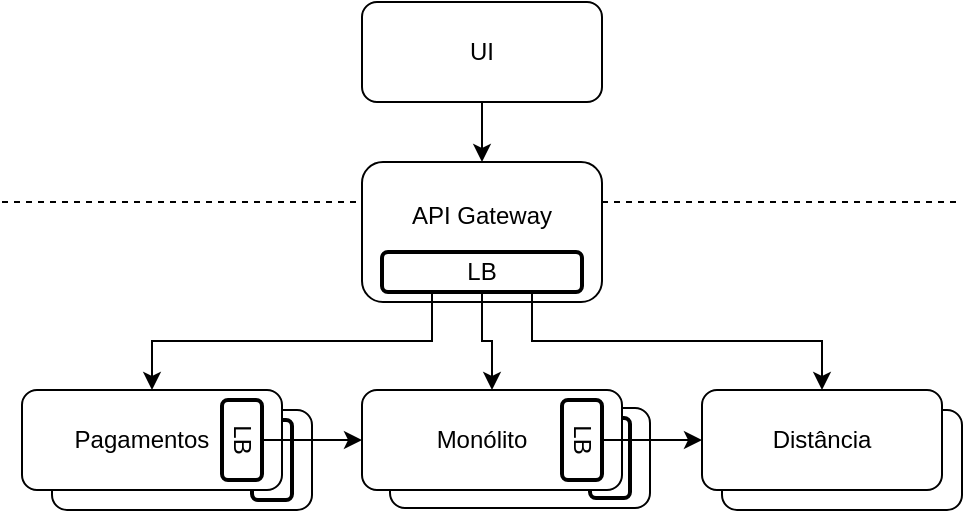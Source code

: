 <mxfile version="12.5.1" type="device"><diagram id="5K764wjxcECSokOcxsUo" name="Page-1"><mxGraphModel dx="868" dy="1617" grid="1" gridSize="10" guides="1" tooltips="1" connect="1" arrows="1" fold="1" page="1" pageScale="1" pageWidth="827" pageHeight="1169" math="0" shadow="0"><root><mxCell id="0"/><mxCell id="1" parent="0"/><mxCell id="ouHZ81cJ5sNNAB9O1Dro-61" value="Distância" style="rounded=1;whiteSpace=wrap;html=1;spacingRight=0;" vertex="1" parent="1"><mxGeometry x="440" y="114" width="120" height="50" as="geometry"/></mxCell><mxCell id="ouHZ81cJ5sNNAB9O1Dro-54" value="" style="group" vertex="1" connectable="0" parent="1"><mxGeometry x="105" y="114" width="130" height="50" as="geometry"/></mxCell><mxCell id="ouHZ81cJ5sNNAB9O1Dro-55" value="" style="group" vertex="1" connectable="0" parent="ouHZ81cJ5sNNAB9O1Dro-54"><mxGeometry width="130" height="50" as="geometry"/></mxCell><mxCell id="ouHZ81cJ5sNNAB9O1Dro-56" value="Pagamentos" style="rounded=1;whiteSpace=wrap;html=1;spacingRight=10;" vertex="1" parent="ouHZ81cJ5sNNAB9O1Dro-55"><mxGeometry width="130" height="50" as="geometry"/></mxCell><mxCell id="ouHZ81cJ5sNNAB9O1Dro-57" value="LB" style="rounded=1;whiteSpace=wrap;html=1;strokeWidth=2;rotation=90;" vertex="1" parent="ouHZ81cJ5sNNAB9O1Dro-55"><mxGeometry x="90" y="15" width="40" height="20" as="geometry"/></mxCell><mxCell id="ouHZ81cJ5sNNAB9O1Dro-18" value="" style="endArrow=none;dashed=1;html=1;" edge="1" parent="1"><mxGeometry width="50" height="50" relative="1" as="geometry"><mxPoint x="80" y="10" as="sourcePoint"/><mxPoint x="560" y="10" as="targetPoint"/></mxGeometry></mxCell><mxCell id="ouHZ81cJ5sNNAB9O1Dro-4" value="API Gateway" style="rounded=1;whiteSpace=wrap;html=1;spacingBottom=16;" vertex="1" parent="1"><mxGeometry x="260" y="-10" width="120" height="70" as="geometry"/></mxCell><mxCell id="ouHZ81cJ5sNNAB9O1Dro-17" style="edgeStyle=orthogonalEdgeStyle;rounded=0;orthogonalLoop=1;jettySize=auto;html=1;exitX=0.5;exitY=1;exitDx=0;exitDy=0;entryX=0.5;entryY=0;entryDx=0;entryDy=0;" edge="1" parent="1" source="ouHZ81cJ5sNNAB9O1Dro-16" target="ouHZ81cJ5sNNAB9O1Dro-4"><mxGeometry relative="1" as="geometry"/></mxCell><mxCell id="ouHZ81cJ5sNNAB9O1Dro-16" value="UI" style="rounded=1;whiteSpace=wrap;html=1;" vertex="1" parent="1"><mxGeometry x="260" y="-90" width="120" height="50" as="geometry"/></mxCell><mxCell id="ouHZ81cJ5sNNAB9O1Dro-27" value="" style="group" vertex="1" connectable="0" parent="1"><mxGeometry x="90" y="104" width="130" height="50" as="geometry"/></mxCell><mxCell id="ouHZ81cJ5sNNAB9O1Dro-50" value="" style="group" vertex="1" connectable="0" parent="ouHZ81cJ5sNNAB9O1Dro-27"><mxGeometry width="130" height="50" as="geometry"/></mxCell><mxCell id="ouHZ81cJ5sNNAB9O1Dro-1" value="Pagamentos" style="rounded=1;whiteSpace=wrap;html=1;spacingRight=10;" vertex="1" parent="ouHZ81cJ5sNNAB9O1Dro-50"><mxGeometry width="130" height="50" as="geometry"/></mxCell><mxCell id="ouHZ81cJ5sNNAB9O1Dro-26" value="LB" style="rounded=1;whiteSpace=wrap;html=1;strokeWidth=2;rotation=90;" vertex="1" parent="ouHZ81cJ5sNNAB9O1Dro-50"><mxGeometry x="90" y="15" width="40" height="20" as="geometry"/></mxCell><mxCell id="ouHZ81cJ5sNNAB9O1Dro-28" value="" style="group" vertex="1" connectable="0" parent="1"><mxGeometry x="260" y="104" width="140" height="56" as="geometry"/></mxCell><mxCell id="ouHZ81cJ5sNNAB9O1Dro-58" value="" style="group" vertex="1" connectable="0" parent="ouHZ81cJ5sNNAB9O1Dro-28"><mxGeometry x="14" y="9" width="130" height="50" as="geometry"/></mxCell><mxCell id="ouHZ81cJ5sNNAB9O1Dro-59" value="Monólito" style="rounded=1;whiteSpace=wrap;html=1;spacingRight=10;" vertex="1" parent="ouHZ81cJ5sNNAB9O1Dro-58"><mxGeometry width="130" height="50" as="geometry"/></mxCell><mxCell id="ouHZ81cJ5sNNAB9O1Dro-60" value="LB" style="rounded=1;whiteSpace=wrap;html=1;strokeWidth=2;rotation=90;" vertex="1" parent="ouHZ81cJ5sNNAB9O1Dro-58"><mxGeometry x="90" y="15" width="40" height="20" as="geometry"/></mxCell><mxCell id="ouHZ81cJ5sNNAB9O1Dro-29" value="Monólito" style="rounded=1;whiteSpace=wrap;html=1;spacingRight=10;" vertex="1" parent="ouHZ81cJ5sNNAB9O1Dro-28"><mxGeometry width="130" height="50" as="geometry"/></mxCell><mxCell id="ouHZ81cJ5sNNAB9O1Dro-30" value="LB" style="rounded=1;whiteSpace=wrap;html=1;strokeWidth=2;rotation=90;" vertex="1" parent="ouHZ81cJ5sNNAB9O1Dro-28"><mxGeometry x="90" y="15" width="40" height="20" as="geometry"/></mxCell><mxCell id="ouHZ81cJ5sNNAB9O1Dro-32" value="Distância" style="rounded=1;whiteSpace=wrap;html=1;spacingRight=0;" vertex="1" parent="1"><mxGeometry x="430" y="104" width="120" height="50" as="geometry"/></mxCell><mxCell id="ouHZ81cJ5sNNAB9O1Dro-42" style="edgeStyle=orthogonalEdgeStyle;rounded=0;orthogonalLoop=1;jettySize=auto;html=1;exitX=0.5;exitY=1;exitDx=0;exitDy=0;entryX=0.5;entryY=0;entryDx=0;entryDy=0;endArrow=classic;endFill=1;" edge="1" parent="1" source="ouHZ81cJ5sNNAB9O1Dro-34" target="ouHZ81cJ5sNNAB9O1Dro-29"><mxGeometry relative="1" as="geometry"/></mxCell><mxCell id="ouHZ81cJ5sNNAB9O1Dro-43" style="edgeStyle=orthogonalEdgeStyle;rounded=0;orthogonalLoop=1;jettySize=auto;html=1;exitX=0.25;exitY=1;exitDx=0;exitDy=0;entryX=0.5;entryY=0;entryDx=0;entryDy=0;endArrow=classic;endFill=1;" edge="1" parent="1" source="ouHZ81cJ5sNNAB9O1Dro-34" target="ouHZ81cJ5sNNAB9O1Dro-1"><mxGeometry relative="1" as="geometry"/></mxCell><mxCell id="ouHZ81cJ5sNNAB9O1Dro-44" style="edgeStyle=orthogonalEdgeStyle;rounded=0;orthogonalLoop=1;jettySize=auto;html=1;exitX=0.75;exitY=1;exitDx=0;exitDy=0;endArrow=classic;endFill=1;" edge="1" parent="1" source="ouHZ81cJ5sNNAB9O1Dro-34" target="ouHZ81cJ5sNNAB9O1Dro-32"><mxGeometry relative="1" as="geometry"/></mxCell><mxCell id="ouHZ81cJ5sNNAB9O1Dro-34" value="LB" style="rounded=1;whiteSpace=wrap;html=1;strokeWidth=2;rotation=0;" vertex="1" parent="1"><mxGeometry x="270" y="35" width="100" height="20" as="geometry"/></mxCell><mxCell id="ouHZ81cJ5sNNAB9O1Dro-45" style="edgeStyle=orthogonalEdgeStyle;rounded=0;orthogonalLoop=1;jettySize=auto;html=1;exitX=0.5;exitY=0;exitDx=0;exitDy=0;entryX=0;entryY=0.5;entryDx=0;entryDy=0;endArrow=classic;endFill=1;" edge="1" parent="1" source="ouHZ81cJ5sNNAB9O1Dro-30" target="ouHZ81cJ5sNNAB9O1Dro-32"><mxGeometry relative="1" as="geometry"/></mxCell><mxCell id="ouHZ81cJ5sNNAB9O1Dro-46" style="edgeStyle=orthogonalEdgeStyle;rounded=0;orthogonalLoop=1;jettySize=auto;html=1;exitX=0.5;exitY=0;exitDx=0;exitDy=0;entryX=0;entryY=0.5;entryDx=0;entryDy=0;endArrow=classic;endFill=1;" edge="1" parent="1" source="ouHZ81cJ5sNNAB9O1Dro-26" target="ouHZ81cJ5sNNAB9O1Dro-29"><mxGeometry relative="1" as="geometry"/></mxCell></root></mxGraphModel></diagram></mxfile>